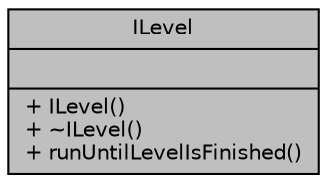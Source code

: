 digraph "ILevel"
{
 // LATEX_PDF_SIZE
  edge [fontname="Helvetica",fontsize="10",labelfontname="Helvetica",labelfontsize="10"];
  node [fontname="Helvetica",fontsize="10",shape=record];
  Node1 [label="{ILevel\n||+ ILevel()\l+ ~ILevel()\l+ runUntilLevelIsFinished()\l}",height=0.2,width=0.4,color="black", fillcolor="grey75", style="filled", fontcolor="black",tooltip="Provides an interface for level behavior, whether that is a player sprite, or an NPC of some sort ...."];
}
